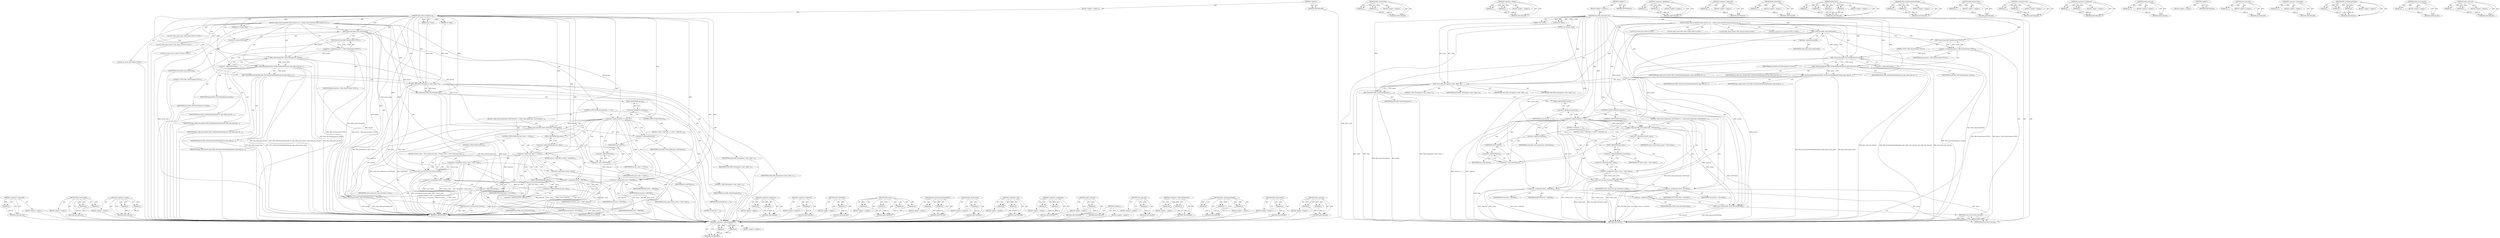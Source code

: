 digraph "wddx_stack_top" {
vulnerable_175 [label=<(METHOD,&lt;operator&gt;.indirectFieldAccess)>];
vulnerable_176 [label=<(PARAM,p1)>];
vulnerable_177 [label=<(PARAM,p2)>];
vulnerable_178 [label=<(BLOCK,&lt;empty&gt;,&lt;empty&gt;)>];
vulnerable_179 [label=<(METHOD_RETURN,ANY)>];
vulnerable_124 [label=<(METHOD,XML_SetUserData)>];
vulnerable_125 [label=<(PARAM,p1)>];
vulnerable_126 [label=<(PARAM,p2)>];
vulnerable_127 [label=<(BLOCK,&lt;empty&gt;,&lt;empty&gt;)>];
vulnerable_128 [label=<(METHOD_RETURN,ANY)>];
vulnerable_151 [label=<(METHOD,&lt;operator&gt;.equals)>];
vulnerable_152 [label=<(PARAM,p1)>];
vulnerable_153 [label=<(PARAM,p2)>];
vulnerable_154 [label=<(BLOCK,&lt;empty&gt;,&lt;empty&gt;)>];
vulnerable_155 [label=<(METHOD_RETURN,ANY)>];
vulnerable_6 [label=<(METHOD,&lt;global&gt;)<SUB>1</SUB>>];
vulnerable_7 [label=<(BLOCK,&lt;empty&gt;,&lt;empty&gt;)<SUB>1</SUB>>];
vulnerable_8 [label=<(METHOD,php_wddx_deserialize_ex)<SUB>1</SUB>>];
vulnerable_9 [label=<(PARAM,char *value)<SUB>1</SUB>>];
vulnerable_10 [label=<(PARAM,int vallen)<SUB>1</SUB>>];
vulnerable_11 [label=<(PARAM,zval *return_value)<SUB>1</SUB>>];
vulnerable_12 [label=<(BLOCK,{
	wddx_stack stack;
	XML_Parser parser;
	st_en...,{
	wddx_stack stack;
	XML_Parser parser;
	st_en...)<SUB>2</SUB>>];
vulnerable_13 [label="<(LOCAL,wddx_stack stack: wddx_stack)<SUB>3</SUB>>"];
vulnerable_14 [label="<(LOCAL,XML_Parser parser: XML_Parser)<SUB>4</SUB>>"];
vulnerable_15 [label="<(LOCAL,st_entry* ent: st_entry*)<SUB>5</SUB>>"];
vulnerable_16 [label="<(LOCAL,int retval: int)<SUB>6</SUB>>"];
vulnerable_17 [label=<(wddx_stack_init,wddx_stack_init(&amp;stack))<SUB>8</SUB>>];
vulnerable_18 [label=<(&lt;operator&gt;.addressOf,&amp;stack)<SUB>8</SUB>>];
vulnerable_19 [label=<(IDENTIFIER,stack,wddx_stack_init(&amp;stack))<SUB>8</SUB>>];
vulnerable_20 [label=<(&lt;operator&gt;.assignment,parser = XML_ParserCreate(&quot;UTF-8&quot;))<SUB>9</SUB>>];
vulnerable_21 [label=<(IDENTIFIER,parser,parser = XML_ParserCreate(&quot;UTF-8&quot;))<SUB>9</SUB>>];
vulnerable_22 [label=<(XML_ParserCreate,XML_ParserCreate(&quot;UTF-8&quot;))<SUB>9</SUB>>];
vulnerable_23 [label=<(LITERAL,&quot;UTF-8&quot;,XML_ParserCreate(&quot;UTF-8&quot;))<SUB>9</SUB>>];
vulnerable_24 [label=<(XML_SetUserData,XML_SetUserData(parser, &amp;stack))<SUB>11</SUB>>];
vulnerable_25 [label=<(IDENTIFIER,parser,XML_SetUserData(parser, &amp;stack))<SUB>11</SUB>>];
vulnerable_26 [label=<(&lt;operator&gt;.addressOf,&amp;stack)<SUB>11</SUB>>];
vulnerable_27 [label=<(IDENTIFIER,stack,XML_SetUserData(parser, &amp;stack))<SUB>11</SUB>>];
vulnerable_28 [label=<(XML_SetElementHandler,XML_SetElementHandler(parser, php_wddx_push_ele...)<SUB>12</SUB>>];
vulnerable_29 [label=<(IDENTIFIER,parser,XML_SetElementHandler(parser, php_wddx_push_ele...)<SUB>12</SUB>>];
vulnerable_30 [label=<(IDENTIFIER,php_wddx_push_element,XML_SetElementHandler(parser, php_wddx_push_ele...)<SUB>12</SUB>>];
vulnerable_31 [label=<(IDENTIFIER,php_wddx_pop_element,XML_SetElementHandler(parser, php_wddx_push_ele...)<SUB>12</SUB>>];
vulnerable_32 [label=<(XML_SetCharacterDataHandler,XML_SetCharacterDataHandler(parser, php_wddx_pr...)<SUB>13</SUB>>];
vulnerable_33 [label=<(IDENTIFIER,parser,XML_SetCharacterDataHandler(parser, php_wddx_pr...)<SUB>13</SUB>>];
vulnerable_34 [label=<(IDENTIFIER,php_wddx_process_data,XML_SetCharacterDataHandler(parser, php_wddx_pr...)<SUB>13</SUB>>];
vulnerable_35 [label=<(XML_Parse,XML_Parse(parser, value, vallen, 1))<SUB>15</SUB>>];
vulnerable_36 [label=<(IDENTIFIER,parser,XML_Parse(parser, value, vallen, 1))<SUB>15</SUB>>];
vulnerable_37 [label=<(IDENTIFIER,value,XML_Parse(parser, value, vallen, 1))<SUB>15</SUB>>];
vulnerable_38 [label=<(IDENTIFIER,vallen,XML_Parse(parser, value, vallen, 1))<SUB>15</SUB>>];
vulnerable_39 [label=<(LITERAL,1,XML_Parse(parser, value, vallen, 1))<SUB>15</SUB>>];
vulnerable_40 [label=<(XML_ParserFree,XML_ParserFree(parser))<SUB>17</SUB>>];
vulnerable_41 [label=<(IDENTIFIER,parser,XML_ParserFree(parser))<SUB>17</SUB>>];
vulnerable_42 [label=<(CONTROL_STRUCTURE,IF,if (stack.top == 1))<SUB>19</SUB>>];
vulnerable_43 [label=<(&lt;operator&gt;.equals,stack.top == 1)<SUB>19</SUB>>];
vulnerable_44 [label=<(&lt;operator&gt;.fieldAccess,stack.top)<SUB>19</SUB>>];
vulnerable_45 [label=<(IDENTIFIER,stack,stack.top == 1)<SUB>19</SUB>>];
vulnerable_46 [label=<(FIELD_IDENTIFIER,top,top)<SUB>19</SUB>>];
vulnerable_47 [label=<(LITERAL,1,stack.top == 1)<SUB>19</SUB>>];
vulnerable_48 [label=<(BLOCK,{
 		wddx_stack_top(&amp;stack, (void**)&amp;ent);
		*r...,{
 		wddx_stack_top(&amp;stack, (void**)&amp;ent);
		*r...)<SUB>19</SUB>>];
vulnerable_49 [label=<(wddx_stack_top,wddx_stack_top(&amp;stack, (void**)&amp;ent))<SUB>20</SUB>>];
vulnerable_50 [label=<(&lt;operator&gt;.addressOf,&amp;stack)<SUB>20</SUB>>];
vulnerable_51 [label=<(IDENTIFIER,stack,wddx_stack_top(&amp;stack, (void**)&amp;ent))<SUB>20</SUB>>];
vulnerable_52 [label=<(&lt;operator&gt;.cast,(void**)&amp;ent)<SUB>20</SUB>>];
vulnerable_53 [label=<(UNKNOWN,void**,void**)<SUB>20</SUB>>];
vulnerable_54 [label=<(&lt;operator&gt;.addressOf,&amp;ent)<SUB>20</SUB>>];
vulnerable_55 [label=<(IDENTIFIER,ent,(void**)&amp;ent)<SUB>20</SUB>>];
vulnerable_56 [label=<(&lt;operator&gt;.assignment,*return_value = *(ent-&gt;data))<SUB>21</SUB>>];
vulnerable_57 [label=<(&lt;operator&gt;.indirection,*return_value)<SUB>21</SUB>>];
vulnerable_58 [label=<(IDENTIFIER,return_value,*return_value = *(ent-&gt;data))<SUB>21</SUB>>];
vulnerable_59 [label=<(&lt;operator&gt;.indirection,*(ent-&gt;data))<SUB>21</SUB>>];
vulnerable_60 [label=<(&lt;operator&gt;.indirectFieldAccess,ent-&gt;data)<SUB>21</SUB>>];
vulnerable_61 [label=<(IDENTIFIER,ent,*return_value = *(ent-&gt;data))<SUB>21</SUB>>];
vulnerable_62 [label=<(FIELD_IDENTIFIER,data,data)<SUB>21</SUB>>];
vulnerable_63 [label=<(zval_copy_ctor,zval_copy_ctor(return_value))<SUB>22</SUB>>];
vulnerable_64 [label=<(IDENTIFIER,return_value,zval_copy_ctor(return_value))<SUB>22</SUB>>];
vulnerable_65 [label=<(&lt;operator&gt;.assignment,retval = SUCCESS)<SUB>23</SUB>>];
vulnerable_66 [label=<(IDENTIFIER,retval,retval = SUCCESS)<SUB>23</SUB>>];
vulnerable_67 [label=<(IDENTIFIER,SUCCESS,retval = SUCCESS)<SUB>23</SUB>>];
vulnerable_68 [label=<(CONTROL_STRUCTURE,ELSE,else)<SUB>24</SUB>>];
vulnerable_69 [label=<(BLOCK,{
 		retval = FAILURE;
 	},{
 		retval = FAILURE;
 	})<SUB>24</SUB>>];
vulnerable_70 [label=<(&lt;operator&gt;.assignment,retval = FAILURE)<SUB>25</SUB>>];
vulnerable_71 [label=<(IDENTIFIER,retval,retval = FAILURE)<SUB>25</SUB>>];
vulnerable_72 [label=<(IDENTIFIER,FAILURE,retval = FAILURE)<SUB>25</SUB>>];
vulnerable_73 [label=<(wddx_stack_destroy,wddx_stack_destroy(&amp;stack))<SUB>28</SUB>>];
vulnerable_74 [label=<(&lt;operator&gt;.addressOf,&amp;stack)<SUB>28</SUB>>];
vulnerable_75 [label=<(IDENTIFIER,stack,wddx_stack_destroy(&amp;stack))<SUB>28</SUB>>];
vulnerable_76 [label=<(RETURN,return retval;,return retval;)<SUB>30</SUB>>];
vulnerable_77 [label=<(IDENTIFIER,retval,return retval;)<SUB>30</SUB>>];
vulnerable_78 [label=<(METHOD_RETURN,int)<SUB>1</SUB>>];
vulnerable_80 [label=<(METHOD_RETURN,ANY)<SUB>1</SUB>>];
vulnerable_156 [label=<(METHOD,&lt;operator&gt;.fieldAccess)>];
vulnerable_157 [label=<(PARAM,p1)>];
vulnerable_158 [label=<(PARAM,p2)>];
vulnerable_159 [label=<(BLOCK,&lt;empty&gt;,&lt;empty&gt;)>];
vulnerable_160 [label=<(METHOD_RETURN,ANY)>];
vulnerable_111 [label=<(METHOD,&lt;operator&gt;.addressOf)>];
vulnerable_112 [label=<(PARAM,p1)>];
vulnerable_113 [label=<(BLOCK,&lt;empty&gt;,&lt;empty&gt;)>];
vulnerable_114 [label=<(METHOD_RETURN,ANY)>];
vulnerable_147 [label=<(METHOD,XML_ParserFree)>];
vulnerable_148 [label=<(PARAM,p1)>];
vulnerable_149 [label=<(BLOCK,&lt;empty&gt;,&lt;empty&gt;)>];
vulnerable_150 [label=<(METHOD_RETURN,ANY)>];
vulnerable_140 [label=<(METHOD,XML_Parse)>];
vulnerable_141 [label=<(PARAM,p1)>];
vulnerable_142 [label=<(PARAM,p2)>];
vulnerable_143 [label=<(PARAM,p3)>];
vulnerable_144 [label=<(PARAM,p4)>];
vulnerable_145 [label=<(BLOCK,&lt;empty&gt;,&lt;empty&gt;)>];
vulnerable_146 [label=<(METHOD_RETURN,ANY)>];
vulnerable_135 [label=<(METHOD,XML_SetCharacterDataHandler)>];
vulnerable_136 [label=<(PARAM,p1)>];
vulnerable_137 [label=<(PARAM,p2)>];
vulnerable_138 [label=<(BLOCK,&lt;empty&gt;,&lt;empty&gt;)>];
vulnerable_139 [label=<(METHOD_RETURN,ANY)>];
vulnerable_120 [label=<(METHOD,XML_ParserCreate)>];
vulnerable_121 [label=<(PARAM,p1)>];
vulnerable_122 [label=<(BLOCK,&lt;empty&gt;,&lt;empty&gt;)>];
vulnerable_123 [label=<(METHOD_RETURN,ANY)>];
vulnerable_166 [label=<(METHOD,&lt;operator&gt;.cast)>];
vulnerable_167 [label=<(PARAM,p1)>];
vulnerable_168 [label=<(PARAM,p2)>];
vulnerable_169 [label=<(BLOCK,&lt;empty&gt;,&lt;empty&gt;)>];
vulnerable_170 [label=<(METHOD_RETURN,ANY)>];
vulnerable_115 [label=<(METHOD,&lt;operator&gt;.assignment)>];
vulnerable_116 [label=<(PARAM,p1)>];
vulnerable_117 [label=<(PARAM,p2)>];
vulnerable_118 [label=<(BLOCK,&lt;empty&gt;,&lt;empty&gt;)>];
vulnerable_119 [label=<(METHOD_RETURN,ANY)>];
vulnerable_107 [label=<(METHOD,wddx_stack_init)>];
vulnerable_108 [label=<(PARAM,p1)>];
vulnerable_109 [label=<(BLOCK,&lt;empty&gt;,&lt;empty&gt;)>];
vulnerable_110 [label=<(METHOD_RETURN,ANY)>];
vulnerable_101 [label=<(METHOD,&lt;global&gt;)<SUB>1</SUB>>];
vulnerable_102 [label=<(BLOCK,&lt;empty&gt;,&lt;empty&gt;)>];
vulnerable_103 [label=<(METHOD_RETURN,ANY)>];
vulnerable_180 [label=<(METHOD,zval_copy_ctor)>];
vulnerable_181 [label=<(PARAM,p1)>];
vulnerable_182 [label=<(BLOCK,&lt;empty&gt;,&lt;empty&gt;)>];
vulnerable_183 [label=<(METHOD_RETURN,ANY)>];
vulnerable_171 [label=<(METHOD,&lt;operator&gt;.indirection)>];
vulnerable_172 [label=<(PARAM,p1)>];
vulnerable_173 [label=<(BLOCK,&lt;empty&gt;,&lt;empty&gt;)>];
vulnerable_174 [label=<(METHOD_RETURN,ANY)>];
vulnerable_129 [label=<(METHOD,XML_SetElementHandler)>];
vulnerable_130 [label=<(PARAM,p1)>];
vulnerable_131 [label=<(PARAM,p2)>];
vulnerable_132 [label=<(PARAM,p3)>];
vulnerable_133 [label=<(BLOCK,&lt;empty&gt;,&lt;empty&gt;)>];
vulnerable_134 [label=<(METHOD_RETURN,ANY)>];
vulnerable_184 [label=<(METHOD,wddx_stack_destroy)>];
vulnerable_185 [label=<(PARAM,p1)>];
vulnerable_186 [label=<(BLOCK,&lt;empty&gt;,&lt;empty&gt;)>];
vulnerable_187 [label=<(METHOD_RETURN,ANY)>];
vulnerable_161 [label=<(METHOD,wddx_stack_top)>];
vulnerable_162 [label=<(PARAM,p1)>];
vulnerable_163 [label=<(PARAM,p2)>];
vulnerable_164 [label=<(BLOCK,&lt;empty&gt;,&lt;empty&gt;)>];
vulnerable_165 [label=<(METHOD_RETURN,ANY)>];
fixed_188 [label=<(METHOD,&lt;operator&gt;.indirection)>];
fixed_189 [label=<(PARAM,p1)>];
fixed_190 [label=<(BLOCK,&lt;empty&gt;,&lt;empty&gt;)>];
fixed_191 [label=<(METHOD_RETURN,ANY)>];
fixed_136 [label=<(METHOD,XML_SetUserData)>];
fixed_137 [label=<(PARAM,p1)>];
fixed_138 [label=<(PARAM,p2)>];
fixed_139 [label=<(BLOCK,&lt;empty&gt;,&lt;empty&gt;)>];
fixed_140 [label=<(METHOD_RETURN,ANY)>];
fixed_163 [label=<(METHOD,&lt;operator&gt;.equals)>];
fixed_164 [label=<(PARAM,p1)>];
fixed_165 [label=<(PARAM,p2)>];
fixed_166 [label=<(BLOCK,&lt;empty&gt;,&lt;empty&gt;)>];
fixed_167 [label=<(METHOD_RETURN,ANY)>];
fixed_6 [label=<(METHOD,&lt;global&gt;)<SUB>1</SUB>>];
fixed_7 [label=<(BLOCK,&lt;empty&gt;,&lt;empty&gt;)<SUB>1</SUB>>];
fixed_8 [label=<(METHOD,php_wddx_deserialize_ex)<SUB>1</SUB>>];
fixed_9 [label=<(PARAM,char *value)<SUB>1</SUB>>];
fixed_10 [label=<(PARAM,int vallen)<SUB>1</SUB>>];
fixed_11 [label=<(PARAM,zval *return_value)<SUB>1</SUB>>];
fixed_12 [label=<(BLOCK,{
	wddx_stack stack;
	XML_Parser parser;
	st_en...,{
	wddx_stack stack;
	XML_Parser parser;
	st_en...)<SUB>2</SUB>>];
fixed_13 [label="<(LOCAL,wddx_stack stack: wddx_stack)<SUB>3</SUB>>"];
fixed_14 [label="<(LOCAL,XML_Parser parser: XML_Parser)<SUB>4</SUB>>"];
fixed_15 [label="<(LOCAL,st_entry* ent: st_entry*)<SUB>5</SUB>>"];
fixed_16 [label="<(LOCAL,int retval: int)<SUB>6</SUB>>"];
fixed_17 [label=<(wddx_stack_init,wddx_stack_init(&amp;stack))<SUB>8</SUB>>];
fixed_18 [label=<(&lt;operator&gt;.addressOf,&amp;stack)<SUB>8</SUB>>];
fixed_19 [label=<(IDENTIFIER,stack,wddx_stack_init(&amp;stack))<SUB>8</SUB>>];
fixed_20 [label=<(&lt;operator&gt;.assignment,parser = XML_ParserCreate(&quot;UTF-8&quot;))<SUB>9</SUB>>];
fixed_21 [label=<(IDENTIFIER,parser,parser = XML_ParserCreate(&quot;UTF-8&quot;))<SUB>9</SUB>>];
fixed_22 [label=<(XML_ParserCreate,XML_ParserCreate(&quot;UTF-8&quot;))<SUB>9</SUB>>];
fixed_23 [label=<(LITERAL,&quot;UTF-8&quot;,XML_ParserCreate(&quot;UTF-8&quot;))<SUB>9</SUB>>];
fixed_24 [label=<(XML_SetUserData,XML_SetUserData(parser, &amp;stack))<SUB>11</SUB>>];
fixed_25 [label=<(IDENTIFIER,parser,XML_SetUserData(parser, &amp;stack))<SUB>11</SUB>>];
fixed_26 [label=<(&lt;operator&gt;.addressOf,&amp;stack)<SUB>11</SUB>>];
fixed_27 [label=<(IDENTIFIER,stack,XML_SetUserData(parser, &amp;stack))<SUB>11</SUB>>];
fixed_28 [label=<(XML_SetElementHandler,XML_SetElementHandler(parser, php_wddx_push_ele...)<SUB>12</SUB>>];
fixed_29 [label=<(IDENTIFIER,parser,XML_SetElementHandler(parser, php_wddx_push_ele...)<SUB>12</SUB>>];
fixed_30 [label=<(IDENTIFIER,php_wddx_push_element,XML_SetElementHandler(parser, php_wddx_push_ele...)<SUB>12</SUB>>];
fixed_31 [label=<(IDENTIFIER,php_wddx_pop_element,XML_SetElementHandler(parser, php_wddx_push_ele...)<SUB>12</SUB>>];
fixed_32 [label=<(XML_SetCharacterDataHandler,XML_SetCharacterDataHandler(parser, php_wddx_pr...)<SUB>13</SUB>>];
fixed_33 [label=<(IDENTIFIER,parser,XML_SetCharacterDataHandler(parser, php_wddx_pr...)<SUB>13</SUB>>];
fixed_34 [label=<(IDENTIFIER,php_wddx_process_data,XML_SetCharacterDataHandler(parser, php_wddx_pr...)<SUB>13</SUB>>];
fixed_35 [label=<(XML_Parse,XML_Parse(parser, value, vallen, 1))<SUB>15</SUB>>];
fixed_36 [label=<(IDENTIFIER,parser,XML_Parse(parser, value, vallen, 1))<SUB>15</SUB>>];
fixed_37 [label=<(IDENTIFIER,value,XML_Parse(parser, value, vallen, 1))<SUB>15</SUB>>];
fixed_38 [label=<(IDENTIFIER,vallen,XML_Parse(parser, value, vallen, 1))<SUB>15</SUB>>];
fixed_39 [label=<(LITERAL,1,XML_Parse(parser, value, vallen, 1))<SUB>15</SUB>>];
fixed_40 [label=<(XML_ParserFree,XML_ParserFree(parser))<SUB>17</SUB>>];
fixed_41 [label=<(IDENTIFIER,parser,XML_ParserFree(parser))<SUB>17</SUB>>];
fixed_42 [label=<(CONTROL_STRUCTURE,IF,if (stack.top == 1))<SUB>19</SUB>>];
fixed_43 [label=<(&lt;operator&gt;.equals,stack.top == 1)<SUB>19</SUB>>];
fixed_44 [label=<(&lt;operator&gt;.fieldAccess,stack.top)<SUB>19</SUB>>];
fixed_45 [label=<(IDENTIFIER,stack,stack.top == 1)<SUB>19</SUB>>];
fixed_46 [label=<(FIELD_IDENTIFIER,top,top)<SUB>19</SUB>>];
fixed_47 [label=<(LITERAL,1,stack.top == 1)<SUB>19</SUB>>];
fixed_48 [label=<(BLOCK,{
 		wddx_stack_top(&amp;stack, (void**)&amp;ent);
		if...,{
 		wddx_stack_top(&amp;stack, (void**)&amp;ent);
		if...)<SUB>19</SUB>>];
fixed_49 [label=<(wddx_stack_top,wddx_stack_top(&amp;stack, (void**)&amp;ent))<SUB>20</SUB>>];
fixed_50 [label=<(&lt;operator&gt;.addressOf,&amp;stack)<SUB>20</SUB>>];
fixed_51 [label=<(IDENTIFIER,stack,wddx_stack_top(&amp;stack, (void**)&amp;ent))<SUB>20</SUB>>];
fixed_52 [label=<(&lt;operator&gt;.cast,(void**)&amp;ent)<SUB>20</SUB>>];
fixed_53 [label=<(UNKNOWN,void**,void**)<SUB>20</SUB>>];
fixed_54 [label=<(&lt;operator&gt;.addressOf,&amp;ent)<SUB>20</SUB>>];
fixed_55 [label=<(IDENTIFIER,ent,(void**)&amp;ent)<SUB>20</SUB>>];
fixed_56 [label=<(CONTROL_STRUCTURE,IF,if (ent-&gt;data == NULL))<SUB>21</SUB>>];
fixed_57 [label=<(&lt;operator&gt;.equals,ent-&gt;data == NULL)<SUB>21</SUB>>];
fixed_58 [label=<(&lt;operator&gt;.indirectFieldAccess,ent-&gt;data)<SUB>21</SUB>>];
fixed_59 [label=<(IDENTIFIER,ent,ent-&gt;data == NULL)<SUB>21</SUB>>];
fixed_60 [label=<(FIELD_IDENTIFIER,data,data)<SUB>21</SUB>>];
fixed_61 [label=<(IDENTIFIER,NULL,ent-&gt;data == NULL)<SUB>21</SUB>>];
fixed_62 [label=<(BLOCK,{
			retval = FAILURE;
		},{
			retval = FAILURE;
		})<SUB>21</SUB>>];
fixed_63 [label=<(&lt;operator&gt;.assignment,retval = FAILURE)<SUB>22</SUB>>];
fixed_64 [label=<(IDENTIFIER,retval,retval = FAILURE)<SUB>22</SUB>>];
fixed_65 [label=<(IDENTIFIER,FAILURE,retval = FAILURE)<SUB>22</SUB>>];
fixed_66 [label=<(CONTROL_STRUCTURE,ELSE,else)<SUB>23</SUB>>];
fixed_67 [label=<(BLOCK,{
			*return_value = *(ent-&gt;data);
			zval_copy...,{
			*return_value = *(ent-&gt;data);
			zval_copy...)<SUB>23</SUB>>];
fixed_68 [label=<(&lt;operator&gt;.assignment,*return_value = *(ent-&gt;data))<SUB>24</SUB>>];
fixed_69 [label=<(&lt;operator&gt;.indirection,*return_value)<SUB>24</SUB>>];
fixed_70 [label=<(IDENTIFIER,return_value,*return_value = *(ent-&gt;data))<SUB>24</SUB>>];
fixed_71 [label=<(&lt;operator&gt;.indirection,*(ent-&gt;data))<SUB>24</SUB>>];
fixed_72 [label=<(&lt;operator&gt;.indirectFieldAccess,ent-&gt;data)<SUB>24</SUB>>];
fixed_73 [label=<(IDENTIFIER,ent,*return_value = *(ent-&gt;data))<SUB>24</SUB>>];
fixed_74 [label=<(FIELD_IDENTIFIER,data,data)<SUB>24</SUB>>];
fixed_75 [label=<(zval_copy_ctor,zval_copy_ctor(return_value))<SUB>25</SUB>>];
fixed_76 [label=<(IDENTIFIER,return_value,zval_copy_ctor(return_value))<SUB>25</SUB>>];
fixed_77 [label=<(&lt;operator&gt;.assignment,retval = SUCCESS)<SUB>26</SUB>>];
fixed_78 [label=<(IDENTIFIER,retval,retval = SUCCESS)<SUB>26</SUB>>];
fixed_79 [label=<(IDENTIFIER,SUCCESS,retval = SUCCESS)<SUB>26</SUB>>];
fixed_80 [label=<(CONTROL_STRUCTURE,ELSE,else)<SUB>28</SUB>>];
fixed_81 [label=<(BLOCK,{
 		retval = FAILURE;
 	},{
 		retval = FAILURE;
 	})<SUB>28</SUB>>];
fixed_82 [label=<(&lt;operator&gt;.assignment,retval = FAILURE)<SUB>29</SUB>>];
fixed_83 [label=<(IDENTIFIER,retval,retval = FAILURE)<SUB>29</SUB>>];
fixed_84 [label=<(IDENTIFIER,FAILURE,retval = FAILURE)<SUB>29</SUB>>];
fixed_85 [label=<(wddx_stack_destroy,wddx_stack_destroy(&amp;stack))<SUB>32</SUB>>];
fixed_86 [label=<(&lt;operator&gt;.addressOf,&amp;stack)<SUB>32</SUB>>];
fixed_87 [label=<(IDENTIFIER,stack,wddx_stack_destroy(&amp;stack))<SUB>32</SUB>>];
fixed_88 [label=<(RETURN,return retval;,return retval;)<SUB>34</SUB>>];
fixed_89 [label=<(IDENTIFIER,retval,return retval;)<SUB>34</SUB>>];
fixed_90 [label=<(METHOD_RETURN,int)<SUB>1</SUB>>];
fixed_92 [label=<(METHOD_RETURN,ANY)<SUB>1</SUB>>];
fixed_168 [label=<(METHOD,&lt;operator&gt;.fieldAccess)>];
fixed_169 [label=<(PARAM,p1)>];
fixed_170 [label=<(PARAM,p2)>];
fixed_171 [label=<(BLOCK,&lt;empty&gt;,&lt;empty&gt;)>];
fixed_172 [label=<(METHOD_RETURN,ANY)>];
fixed_123 [label=<(METHOD,&lt;operator&gt;.addressOf)>];
fixed_124 [label=<(PARAM,p1)>];
fixed_125 [label=<(BLOCK,&lt;empty&gt;,&lt;empty&gt;)>];
fixed_126 [label=<(METHOD_RETURN,ANY)>];
fixed_159 [label=<(METHOD,XML_ParserFree)>];
fixed_160 [label=<(PARAM,p1)>];
fixed_161 [label=<(BLOCK,&lt;empty&gt;,&lt;empty&gt;)>];
fixed_162 [label=<(METHOD_RETURN,ANY)>];
fixed_152 [label=<(METHOD,XML_Parse)>];
fixed_153 [label=<(PARAM,p1)>];
fixed_154 [label=<(PARAM,p2)>];
fixed_155 [label=<(PARAM,p3)>];
fixed_156 [label=<(PARAM,p4)>];
fixed_157 [label=<(BLOCK,&lt;empty&gt;,&lt;empty&gt;)>];
fixed_158 [label=<(METHOD_RETURN,ANY)>];
fixed_147 [label=<(METHOD,XML_SetCharacterDataHandler)>];
fixed_148 [label=<(PARAM,p1)>];
fixed_149 [label=<(PARAM,p2)>];
fixed_150 [label=<(BLOCK,&lt;empty&gt;,&lt;empty&gt;)>];
fixed_151 [label=<(METHOD_RETURN,ANY)>];
fixed_132 [label=<(METHOD,XML_ParserCreate)>];
fixed_133 [label=<(PARAM,p1)>];
fixed_134 [label=<(BLOCK,&lt;empty&gt;,&lt;empty&gt;)>];
fixed_135 [label=<(METHOD_RETURN,ANY)>];
fixed_178 [label=<(METHOD,&lt;operator&gt;.cast)>];
fixed_179 [label=<(PARAM,p1)>];
fixed_180 [label=<(PARAM,p2)>];
fixed_181 [label=<(BLOCK,&lt;empty&gt;,&lt;empty&gt;)>];
fixed_182 [label=<(METHOD_RETURN,ANY)>];
fixed_127 [label=<(METHOD,&lt;operator&gt;.assignment)>];
fixed_128 [label=<(PARAM,p1)>];
fixed_129 [label=<(PARAM,p2)>];
fixed_130 [label=<(BLOCK,&lt;empty&gt;,&lt;empty&gt;)>];
fixed_131 [label=<(METHOD_RETURN,ANY)>];
fixed_119 [label=<(METHOD,wddx_stack_init)>];
fixed_120 [label=<(PARAM,p1)>];
fixed_121 [label=<(BLOCK,&lt;empty&gt;,&lt;empty&gt;)>];
fixed_122 [label=<(METHOD_RETURN,ANY)>];
fixed_113 [label=<(METHOD,&lt;global&gt;)<SUB>1</SUB>>];
fixed_114 [label=<(BLOCK,&lt;empty&gt;,&lt;empty&gt;)>];
fixed_115 [label=<(METHOD_RETURN,ANY)>];
fixed_192 [label=<(METHOD,zval_copy_ctor)>];
fixed_193 [label=<(PARAM,p1)>];
fixed_194 [label=<(BLOCK,&lt;empty&gt;,&lt;empty&gt;)>];
fixed_195 [label=<(METHOD_RETURN,ANY)>];
fixed_183 [label=<(METHOD,&lt;operator&gt;.indirectFieldAccess)>];
fixed_184 [label=<(PARAM,p1)>];
fixed_185 [label=<(PARAM,p2)>];
fixed_186 [label=<(BLOCK,&lt;empty&gt;,&lt;empty&gt;)>];
fixed_187 [label=<(METHOD_RETURN,ANY)>];
fixed_141 [label=<(METHOD,XML_SetElementHandler)>];
fixed_142 [label=<(PARAM,p1)>];
fixed_143 [label=<(PARAM,p2)>];
fixed_144 [label=<(PARAM,p3)>];
fixed_145 [label=<(BLOCK,&lt;empty&gt;,&lt;empty&gt;)>];
fixed_146 [label=<(METHOD_RETURN,ANY)>];
fixed_196 [label=<(METHOD,wddx_stack_destroy)>];
fixed_197 [label=<(PARAM,p1)>];
fixed_198 [label=<(BLOCK,&lt;empty&gt;,&lt;empty&gt;)>];
fixed_199 [label=<(METHOD_RETURN,ANY)>];
fixed_173 [label=<(METHOD,wddx_stack_top)>];
fixed_174 [label=<(PARAM,p1)>];
fixed_175 [label=<(PARAM,p2)>];
fixed_176 [label=<(BLOCK,&lt;empty&gt;,&lt;empty&gt;)>];
fixed_177 [label=<(METHOD_RETURN,ANY)>];
vulnerable_175 -> vulnerable_176  [key=0, label="AST: "];
vulnerable_175 -> vulnerable_176  [key=1, label="DDG: "];
vulnerable_175 -> vulnerable_178  [key=0, label="AST: "];
vulnerable_175 -> vulnerable_177  [key=0, label="AST: "];
vulnerable_175 -> vulnerable_177  [key=1, label="DDG: "];
vulnerable_175 -> vulnerable_179  [key=0, label="AST: "];
vulnerable_175 -> vulnerable_179  [key=1, label="CFG: "];
vulnerable_176 -> vulnerable_179  [key=0, label="DDG: p1"];
vulnerable_177 -> vulnerable_179  [key=0, label="DDG: p2"];
vulnerable_124 -> vulnerable_125  [key=0, label="AST: "];
vulnerable_124 -> vulnerable_125  [key=1, label="DDG: "];
vulnerable_124 -> vulnerable_127  [key=0, label="AST: "];
vulnerable_124 -> vulnerable_126  [key=0, label="AST: "];
vulnerable_124 -> vulnerable_126  [key=1, label="DDG: "];
vulnerable_124 -> vulnerable_128  [key=0, label="AST: "];
vulnerable_124 -> vulnerable_128  [key=1, label="CFG: "];
vulnerable_125 -> vulnerable_128  [key=0, label="DDG: p1"];
vulnerable_126 -> vulnerable_128  [key=0, label="DDG: p2"];
vulnerable_151 -> vulnerable_152  [key=0, label="AST: "];
vulnerable_151 -> vulnerable_152  [key=1, label="DDG: "];
vulnerable_151 -> vulnerable_154  [key=0, label="AST: "];
vulnerable_151 -> vulnerable_153  [key=0, label="AST: "];
vulnerable_151 -> vulnerable_153  [key=1, label="DDG: "];
vulnerable_151 -> vulnerable_155  [key=0, label="AST: "];
vulnerable_151 -> vulnerable_155  [key=1, label="CFG: "];
vulnerable_152 -> vulnerable_155  [key=0, label="DDG: p1"];
vulnerable_153 -> vulnerable_155  [key=0, label="DDG: p2"];
vulnerable_6 -> vulnerable_7  [key=0, label="AST: "];
vulnerable_6 -> vulnerable_80  [key=0, label="AST: "];
vulnerable_6 -> vulnerable_80  [key=1, label="CFG: "];
vulnerable_7 -> vulnerable_8  [key=0, label="AST: "];
vulnerable_8 -> vulnerable_9  [key=0, label="AST: "];
vulnerable_8 -> vulnerable_9  [key=1, label="DDG: "];
vulnerable_8 -> vulnerable_10  [key=0, label="AST: "];
vulnerable_8 -> vulnerable_10  [key=1, label="DDG: "];
vulnerable_8 -> vulnerable_11  [key=0, label="AST: "];
vulnerable_8 -> vulnerable_11  [key=1, label="DDG: "];
vulnerable_8 -> vulnerable_12  [key=0, label="AST: "];
vulnerable_8 -> vulnerable_78  [key=0, label="AST: "];
vulnerable_8 -> vulnerable_18  [key=0, label="CFG: "];
vulnerable_8 -> vulnerable_17  [key=0, label="DDG: "];
vulnerable_8 -> vulnerable_24  [key=0, label="DDG: "];
vulnerable_8 -> vulnerable_28  [key=0, label="DDG: "];
vulnerable_8 -> vulnerable_32  [key=0, label="DDG: "];
vulnerable_8 -> vulnerable_35  [key=0, label="DDG: "];
vulnerable_8 -> vulnerable_40  [key=0, label="DDG: "];
vulnerable_8 -> vulnerable_73  [key=0, label="DDG: "];
vulnerable_8 -> vulnerable_77  [key=0, label="DDG: "];
vulnerable_8 -> vulnerable_22  [key=0, label="DDG: "];
vulnerable_8 -> vulnerable_43  [key=0, label="DDG: "];
vulnerable_8 -> vulnerable_65  [key=0, label="DDG: "];
vulnerable_8 -> vulnerable_49  [key=0, label="DDG: "];
vulnerable_8 -> vulnerable_63  [key=0, label="DDG: "];
vulnerable_8 -> vulnerable_70  [key=0, label="DDG: "];
vulnerable_8 -> vulnerable_52  [key=0, label="DDG: "];
vulnerable_9 -> vulnerable_35  [key=0, label="DDG: value"];
vulnerable_10 -> vulnerable_35  [key=0, label="DDG: vallen"];
vulnerable_11 -> vulnerable_78  [key=0, label="DDG: return_value"];
vulnerable_11 -> vulnerable_63  [key=0, label="DDG: return_value"];
vulnerable_12 -> vulnerable_13  [key=0, label="AST: "];
vulnerable_12 -> vulnerable_14  [key=0, label="AST: "];
vulnerable_12 -> vulnerable_15  [key=0, label="AST: "];
vulnerable_12 -> vulnerable_16  [key=0, label="AST: "];
vulnerable_12 -> vulnerable_17  [key=0, label="AST: "];
vulnerable_12 -> vulnerable_20  [key=0, label="AST: "];
vulnerable_12 -> vulnerable_24  [key=0, label="AST: "];
vulnerable_12 -> vulnerable_28  [key=0, label="AST: "];
vulnerable_12 -> vulnerable_32  [key=0, label="AST: "];
vulnerable_12 -> vulnerable_35  [key=0, label="AST: "];
vulnerable_12 -> vulnerable_40  [key=0, label="AST: "];
vulnerable_12 -> vulnerable_42  [key=0, label="AST: "];
vulnerable_12 -> vulnerable_73  [key=0, label="AST: "];
vulnerable_12 -> vulnerable_76  [key=0, label="AST: "];
vulnerable_17 -> vulnerable_18  [key=0, label="AST: "];
vulnerable_17 -> vulnerable_22  [key=0, label="CFG: "];
vulnerable_17 -> vulnerable_78  [key=0, label="DDG: wddx_stack_init(&amp;stack)"];
vulnerable_17 -> vulnerable_24  [key=0, label="DDG: &amp;stack"];
vulnerable_17 -> vulnerable_73  [key=0, label="DDG: &amp;stack"];
vulnerable_17 -> vulnerable_43  [key=0, label="DDG: &amp;stack"];
vulnerable_17 -> vulnerable_49  [key=0, label="DDG: &amp;stack"];
vulnerable_18 -> vulnerable_19  [key=0, label="AST: "];
vulnerable_18 -> vulnerable_17  [key=0, label="CFG: "];
vulnerable_20 -> vulnerable_21  [key=0, label="AST: "];
vulnerable_20 -> vulnerable_22  [key=0, label="AST: "];
vulnerable_20 -> vulnerable_26  [key=0, label="CFG: "];
vulnerable_20 -> vulnerable_78  [key=0, label="DDG: XML_ParserCreate(&quot;UTF-8&quot;)"];
vulnerable_20 -> vulnerable_78  [key=1, label="DDG: parser = XML_ParserCreate(&quot;UTF-8&quot;)"];
vulnerable_20 -> vulnerable_24  [key=0, label="DDG: parser"];
vulnerable_22 -> vulnerable_23  [key=0, label="AST: "];
vulnerable_22 -> vulnerable_20  [key=0, label="CFG: "];
vulnerable_22 -> vulnerable_20  [key=1, label="DDG: &quot;UTF-8&quot;"];
vulnerable_24 -> vulnerable_25  [key=0, label="AST: "];
vulnerable_24 -> vulnerable_26  [key=0, label="AST: "];
vulnerable_24 -> vulnerable_28  [key=0, label="CFG: "];
vulnerable_24 -> vulnerable_28  [key=1, label="DDG: parser"];
vulnerable_24 -> vulnerable_78  [key=0, label="DDG: XML_SetUserData(parser, &amp;stack)"];
vulnerable_24 -> vulnerable_73  [key=0, label="DDG: &amp;stack"];
vulnerable_24 -> vulnerable_49  [key=0, label="DDG: &amp;stack"];
vulnerable_26 -> vulnerable_27  [key=0, label="AST: "];
vulnerable_26 -> vulnerable_24  [key=0, label="CFG: "];
vulnerable_28 -> vulnerable_29  [key=0, label="AST: "];
vulnerable_28 -> vulnerable_30  [key=0, label="AST: "];
vulnerable_28 -> vulnerable_31  [key=0, label="AST: "];
vulnerable_28 -> vulnerable_32  [key=0, label="CFG: "];
vulnerable_28 -> vulnerable_32  [key=1, label="DDG: parser"];
vulnerable_28 -> vulnerable_78  [key=0, label="DDG: php_wddx_pop_element"];
vulnerable_28 -> vulnerable_78  [key=1, label="DDG: XML_SetElementHandler(parser, php_wddx_push_element, php_wddx_pop_element)"];
vulnerable_28 -> vulnerable_78  [key=2, label="DDG: php_wddx_push_element"];
vulnerable_32 -> vulnerable_33  [key=0, label="AST: "];
vulnerable_32 -> vulnerable_34  [key=0, label="AST: "];
vulnerable_32 -> vulnerable_35  [key=0, label="CFG: "];
vulnerable_32 -> vulnerable_35  [key=1, label="DDG: parser"];
vulnerable_32 -> vulnerable_78  [key=0, label="DDG: XML_SetCharacterDataHandler(parser, php_wddx_process_data)"];
vulnerable_32 -> vulnerable_78  [key=1, label="DDG: php_wddx_process_data"];
vulnerable_35 -> vulnerable_36  [key=0, label="AST: "];
vulnerable_35 -> vulnerable_37  [key=0, label="AST: "];
vulnerable_35 -> vulnerable_38  [key=0, label="AST: "];
vulnerable_35 -> vulnerable_39  [key=0, label="AST: "];
vulnerable_35 -> vulnerable_40  [key=0, label="CFG: "];
vulnerable_35 -> vulnerable_40  [key=1, label="DDG: parser"];
vulnerable_35 -> vulnerable_78  [key=0, label="DDG: value"];
vulnerable_35 -> vulnerable_78  [key=1, label="DDG: vallen"];
vulnerable_35 -> vulnerable_78  [key=2, label="DDG: XML_Parse(parser, value, vallen, 1)"];
vulnerable_40 -> vulnerable_41  [key=0, label="AST: "];
vulnerable_40 -> vulnerable_46  [key=0, label="CFG: "];
vulnerable_40 -> vulnerable_78  [key=0, label="DDG: parser"];
vulnerable_40 -> vulnerable_78  [key=1, label="DDG: XML_ParserFree(parser)"];
vulnerable_42 -> vulnerable_43  [key=0, label="AST: "];
vulnerable_42 -> vulnerable_48  [key=0, label="AST: "];
vulnerable_42 -> vulnerable_68  [key=0, label="AST: "];
vulnerable_43 -> vulnerable_44  [key=0, label="AST: "];
vulnerable_43 -> vulnerable_47  [key=0, label="AST: "];
vulnerable_43 -> vulnerable_50  [key=0, label="CFG: "];
vulnerable_43 -> vulnerable_50  [key=1, label="CDG: "];
vulnerable_43 -> vulnerable_70  [key=0, label="CFG: "];
vulnerable_43 -> vulnerable_70  [key=1, label="CDG: "];
vulnerable_43 -> vulnerable_78  [key=0, label="DDG: stack.top"];
vulnerable_43 -> vulnerable_78  [key=1, label="DDG: stack.top == 1"];
vulnerable_43 -> vulnerable_73  [key=0, label="DDG: stack.top"];
vulnerable_43 -> vulnerable_49  [key=0, label="DDG: stack.top"];
vulnerable_43 -> vulnerable_49  [key=1, label="CDG: "];
vulnerable_43 -> vulnerable_60  [key=0, label="CDG: "];
vulnerable_43 -> vulnerable_65  [key=0, label="CDG: "];
vulnerable_43 -> vulnerable_59  [key=0, label="CDG: "];
vulnerable_43 -> vulnerable_57  [key=0, label="CDG: "];
vulnerable_43 -> vulnerable_52  [key=0, label="CDG: "];
vulnerable_43 -> vulnerable_53  [key=0, label="CDG: "];
vulnerable_43 -> vulnerable_56  [key=0, label="CDG: "];
vulnerable_43 -> vulnerable_54  [key=0, label="CDG: "];
vulnerable_43 -> vulnerable_62  [key=0, label="CDG: "];
vulnerable_43 -> vulnerable_63  [key=0, label="CDG: "];
vulnerable_44 -> vulnerable_45  [key=0, label="AST: "];
vulnerable_44 -> vulnerable_46  [key=0, label="AST: "];
vulnerable_44 -> vulnerable_43  [key=0, label="CFG: "];
vulnerable_46 -> vulnerable_44  [key=0, label="CFG: "];
vulnerable_48 -> vulnerable_49  [key=0, label="AST: "];
vulnerable_48 -> vulnerable_56  [key=0, label="AST: "];
vulnerable_48 -> vulnerable_63  [key=0, label="AST: "];
vulnerable_48 -> vulnerable_65  [key=0, label="AST: "];
vulnerable_49 -> vulnerable_50  [key=0, label="AST: "];
vulnerable_49 -> vulnerable_52  [key=0, label="AST: "];
vulnerable_49 -> vulnerable_57  [key=0, label="CFG: "];
vulnerable_49 -> vulnerable_78  [key=0, label="DDG: (void**)&amp;ent"];
vulnerable_49 -> vulnerable_78  [key=1, label="DDG: wddx_stack_top(&amp;stack, (void**)&amp;ent)"];
vulnerable_49 -> vulnerable_73  [key=0, label="DDG: &amp;stack"];
vulnerable_50 -> vulnerable_51  [key=0, label="AST: "];
vulnerable_50 -> vulnerable_53  [key=0, label="CFG: "];
vulnerable_52 -> vulnerable_53  [key=0, label="AST: "];
vulnerable_52 -> vulnerable_54  [key=0, label="AST: "];
vulnerable_52 -> vulnerable_49  [key=0, label="CFG: "];
vulnerable_52 -> vulnerable_78  [key=0, label="DDG: &amp;ent"];
vulnerable_53 -> vulnerable_54  [key=0, label="CFG: "];
vulnerable_54 -> vulnerable_55  [key=0, label="AST: "];
vulnerable_54 -> vulnerable_52  [key=0, label="CFG: "];
vulnerable_56 -> vulnerable_57  [key=0, label="AST: "];
vulnerable_56 -> vulnerable_59  [key=0, label="AST: "];
vulnerable_56 -> vulnerable_63  [key=0, label="CFG: "];
vulnerable_56 -> vulnerable_63  [key=1, label="DDG: *return_value"];
vulnerable_56 -> vulnerable_78  [key=0, label="DDG: *return_value"];
vulnerable_56 -> vulnerable_78  [key=1, label="DDG: *(ent-&gt;data)"];
vulnerable_56 -> vulnerable_78  [key=2, label="DDG: *return_value = *(ent-&gt;data)"];
vulnerable_57 -> vulnerable_58  [key=0, label="AST: "];
vulnerable_57 -> vulnerable_62  [key=0, label="CFG: "];
vulnerable_59 -> vulnerable_60  [key=0, label="AST: "];
vulnerable_59 -> vulnerable_56  [key=0, label="CFG: "];
vulnerable_60 -> vulnerable_61  [key=0, label="AST: "];
vulnerable_60 -> vulnerable_62  [key=0, label="AST: "];
vulnerable_60 -> vulnerable_59  [key=0, label="CFG: "];
vulnerable_62 -> vulnerable_60  [key=0, label="CFG: "];
vulnerable_63 -> vulnerable_64  [key=0, label="AST: "];
vulnerable_63 -> vulnerable_65  [key=0, label="CFG: "];
vulnerable_63 -> vulnerable_78  [key=0, label="DDG: return_value"];
vulnerable_63 -> vulnerable_78  [key=1, label="DDG: zval_copy_ctor(return_value)"];
vulnerable_65 -> vulnerable_66  [key=0, label="AST: "];
vulnerable_65 -> vulnerable_67  [key=0, label="AST: "];
vulnerable_65 -> vulnerable_74  [key=0, label="CFG: "];
vulnerable_65 -> vulnerable_78  [key=0, label="DDG: retval"];
vulnerable_65 -> vulnerable_78  [key=1, label="DDG: retval = SUCCESS"];
vulnerable_65 -> vulnerable_78  [key=2, label="DDG: SUCCESS"];
vulnerable_65 -> vulnerable_77  [key=0, label="DDG: retval"];
vulnerable_68 -> vulnerable_69  [key=0, label="AST: "];
vulnerable_69 -> vulnerable_70  [key=0, label="AST: "];
vulnerable_70 -> vulnerable_71  [key=0, label="AST: "];
vulnerable_70 -> vulnerable_72  [key=0, label="AST: "];
vulnerable_70 -> vulnerable_74  [key=0, label="CFG: "];
vulnerable_70 -> vulnerable_78  [key=0, label="DDG: retval"];
vulnerable_70 -> vulnerable_78  [key=1, label="DDG: retval = FAILURE"];
vulnerable_70 -> vulnerable_78  [key=2, label="DDG: FAILURE"];
vulnerable_70 -> vulnerable_77  [key=0, label="DDG: retval"];
vulnerable_73 -> vulnerable_74  [key=0, label="AST: "];
vulnerable_73 -> vulnerable_76  [key=0, label="CFG: "];
vulnerable_73 -> vulnerable_78  [key=0, label="DDG: &amp;stack"];
vulnerable_73 -> vulnerable_78  [key=1, label="DDG: wddx_stack_destroy(&amp;stack)"];
vulnerable_74 -> vulnerable_75  [key=0, label="AST: "];
vulnerable_74 -> vulnerable_73  [key=0, label="CFG: "];
vulnerable_76 -> vulnerable_77  [key=0, label="AST: "];
vulnerable_76 -> vulnerable_78  [key=0, label="CFG: "];
vulnerable_76 -> vulnerable_78  [key=1, label="DDG: &lt;RET&gt;"];
vulnerable_77 -> vulnerable_76  [key=0, label="DDG: retval"];
vulnerable_156 -> vulnerable_157  [key=0, label="AST: "];
vulnerable_156 -> vulnerable_157  [key=1, label="DDG: "];
vulnerable_156 -> vulnerable_159  [key=0, label="AST: "];
vulnerable_156 -> vulnerable_158  [key=0, label="AST: "];
vulnerable_156 -> vulnerable_158  [key=1, label="DDG: "];
vulnerable_156 -> vulnerable_160  [key=0, label="AST: "];
vulnerable_156 -> vulnerable_160  [key=1, label="CFG: "];
vulnerable_157 -> vulnerable_160  [key=0, label="DDG: p1"];
vulnerable_158 -> vulnerable_160  [key=0, label="DDG: p2"];
vulnerable_111 -> vulnerable_112  [key=0, label="AST: "];
vulnerable_111 -> vulnerable_112  [key=1, label="DDG: "];
vulnerable_111 -> vulnerable_113  [key=0, label="AST: "];
vulnerable_111 -> vulnerable_114  [key=0, label="AST: "];
vulnerable_111 -> vulnerable_114  [key=1, label="CFG: "];
vulnerable_112 -> vulnerable_114  [key=0, label="DDG: p1"];
vulnerable_147 -> vulnerable_148  [key=0, label="AST: "];
vulnerable_147 -> vulnerable_148  [key=1, label="DDG: "];
vulnerable_147 -> vulnerable_149  [key=0, label="AST: "];
vulnerable_147 -> vulnerable_150  [key=0, label="AST: "];
vulnerable_147 -> vulnerable_150  [key=1, label="CFG: "];
vulnerable_148 -> vulnerable_150  [key=0, label="DDG: p1"];
vulnerable_140 -> vulnerable_141  [key=0, label="AST: "];
vulnerable_140 -> vulnerable_141  [key=1, label="DDG: "];
vulnerable_140 -> vulnerable_145  [key=0, label="AST: "];
vulnerable_140 -> vulnerable_142  [key=0, label="AST: "];
vulnerable_140 -> vulnerable_142  [key=1, label="DDG: "];
vulnerable_140 -> vulnerable_146  [key=0, label="AST: "];
vulnerable_140 -> vulnerable_146  [key=1, label="CFG: "];
vulnerable_140 -> vulnerable_143  [key=0, label="AST: "];
vulnerable_140 -> vulnerable_143  [key=1, label="DDG: "];
vulnerable_140 -> vulnerable_144  [key=0, label="AST: "];
vulnerable_140 -> vulnerable_144  [key=1, label="DDG: "];
vulnerable_141 -> vulnerable_146  [key=0, label="DDG: p1"];
vulnerable_142 -> vulnerable_146  [key=0, label="DDG: p2"];
vulnerable_143 -> vulnerable_146  [key=0, label="DDG: p3"];
vulnerable_144 -> vulnerable_146  [key=0, label="DDG: p4"];
vulnerable_135 -> vulnerable_136  [key=0, label="AST: "];
vulnerable_135 -> vulnerable_136  [key=1, label="DDG: "];
vulnerable_135 -> vulnerable_138  [key=0, label="AST: "];
vulnerable_135 -> vulnerable_137  [key=0, label="AST: "];
vulnerable_135 -> vulnerable_137  [key=1, label="DDG: "];
vulnerable_135 -> vulnerable_139  [key=0, label="AST: "];
vulnerable_135 -> vulnerable_139  [key=1, label="CFG: "];
vulnerable_136 -> vulnerable_139  [key=0, label="DDG: p1"];
vulnerable_137 -> vulnerable_139  [key=0, label="DDG: p2"];
vulnerable_120 -> vulnerable_121  [key=0, label="AST: "];
vulnerable_120 -> vulnerable_121  [key=1, label="DDG: "];
vulnerable_120 -> vulnerable_122  [key=0, label="AST: "];
vulnerable_120 -> vulnerable_123  [key=0, label="AST: "];
vulnerable_120 -> vulnerable_123  [key=1, label="CFG: "];
vulnerable_121 -> vulnerable_123  [key=0, label="DDG: p1"];
vulnerable_166 -> vulnerable_167  [key=0, label="AST: "];
vulnerable_166 -> vulnerable_167  [key=1, label="DDG: "];
vulnerable_166 -> vulnerable_169  [key=0, label="AST: "];
vulnerable_166 -> vulnerable_168  [key=0, label="AST: "];
vulnerable_166 -> vulnerable_168  [key=1, label="DDG: "];
vulnerable_166 -> vulnerable_170  [key=0, label="AST: "];
vulnerable_166 -> vulnerable_170  [key=1, label="CFG: "];
vulnerable_167 -> vulnerable_170  [key=0, label="DDG: p1"];
vulnerable_168 -> vulnerable_170  [key=0, label="DDG: p2"];
vulnerable_115 -> vulnerable_116  [key=0, label="AST: "];
vulnerable_115 -> vulnerable_116  [key=1, label="DDG: "];
vulnerable_115 -> vulnerable_118  [key=0, label="AST: "];
vulnerable_115 -> vulnerable_117  [key=0, label="AST: "];
vulnerable_115 -> vulnerable_117  [key=1, label="DDG: "];
vulnerable_115 -> vulnerable_119  [key=0, label="AST: "];
vulnerable_115 -> vulnerable_119  [key=1, label="CFG: "];
vulnerable_116 -> vulnerable_119  [key=0, label="DDG: p1"];
vulnerable_117 -> vulnerable_119  [key=0, label="DDG: p2"];
vulnerable_107 -> vulnerable_108  [key=0, label="AST: "];
vulnerable_107 -> vulnerable_108  [key=1, label="DDG: "];
vulnerable_107 -> vulnerable_109  [key=0, label="AST: "];
vulnerable_107 -> vulnerable_110  [key=0, label="AST: "];
vulnerable_107 -> vulnerable_110  [key=1, label="CFG: "];
vulnerable_108 -> vulnerable_110  [key=0, label="DDG: p1"];
vulnerable_101 -> vulnerable_102  [key=0, label="AST: "];
vulnerable_101 -> vulnerable_103  [key=0, label="AST: "];
vulnerable_101 -> vulnerable_103  [key=1, label="CFG: "];
vulnerable_180 -> vulnerable_181  [key=0, label="AST: "];
vulnerable_180 -> vulnerable_181  [key=1, label="DDG: "];
vulnerable_180 -> vulnerable_182  [key=0, label="AST: "];
vulnerable_180 -> vulnerable_183  [key=0, label="AST: "];
vulnerable_180 -> vulnerable_183  [key=1, label="CFG: "];
vulnerable_181 -> vulnerable_183  [key=0, label="DDG: p1"];
vulnerable_171 -> vulnerable_172  [key=0, label="AST: "];
vulnerable_171 -> vulnerable_172  [key=1, label="DDG: "];
vulnerable_171 -> vulnerable_173  [key=0, label="AST: "];
vulnerable_171 -> vulnerable_174  [key=0, label="AST: "];
vulnerable_171 -> vulnerable_174  [key=1, label="CFG: "];
vulnerable_172 -> vulnerable_174  [key=0, label="DDG: p1"];
vulnerable_129 -> vulnerable_130  [key=0, label="AST: "];
vulnerable_129 -> vulnerable_130  [key=1, label="DDG: "];
vulnerable_129 -> vulnerable_133  [key=0, label="AST: "];
vulnerable_129 -> vulnerable_131  [key=0, label="AST: "];
vulnerable_129 -> vulnerable_131  [key=1, label="DDG: "];
vulnerable_129 -> vulnerable_134  [key=0, label="AST: "];
vulnerable_129 -> vulnerable_134  [key=1, label="CFG: "];
vulnerable_129 -> vulnerable_132  [key=0, label="AST: "];
vulnerable_129 -> vulnerable_132  [key=1, label="DDG: "];
vulnerable_130 -> vulnerable_134  [key=0, label="DDG: p1"];
vulnerable_131 -> vulnerable_134  [key=0, label="DDG: p2"];
vulnerable_132 -> vulnerable_134  [key=0, label="DDG: p3"];
vulnerable_184 -> vulnerable_185  [key=0, label="AST: "];
vulnerable_184 -> vulnerable_185  [key=1, label="DDG: "];
vulnerable_184 -> vulnerable_186  [key=0, label="AST: "];
vulnerable_184 -> vulnerable_187  [key=0, label="AST: "];
vulnerable_184 -> vulnerable_187  [key=1, label="CFG: "];
vulnerable_185 -> vulnerable_187  [key=0, label="DDG: p1"];
vulnerable_161 -> vulnerable_162  [key=0, label="AST: "];
vulnerable_161 -> vulnerable_162  [key=1, label="DDG: "];
vulnerable_161 -> vulnerable_164  [key=0, label="AST: "];
vulnerable_161 -> vulnerable_163  [key=0, label="AST: "];
vulnerable_161 -> vulnerable_163  [key=1, label="DDG: "];
vulnerable_161 -> vulnerable_165  [key=0, label="AST: "];
vulnerable_161 -> vulnerable_165  [key=1, label="CFG: "];
vulnerable_162 -> vulnerable_165  [key=0, label="DDG: p1"];
vulnerable_163 -> vulnerable_165  [key=0, label="DDG: p2"];
fixed_188 -> fixed_189  [key=0, label="AST: "];
fixed_188 -> fixed_189  [key=1, label="DDG: "];
fixed_188 -> fixed_190  [key=0, label="AST: "];
fixed_188 -> fixed_191  [key=0, label="AST: "];
fixed_188 -> fixed_191  [key=1, label="CFG: "];
fixed_189 -> fixed_191  [key=0, label="DDG: p1"];
fixed_190 -> vulnerable_175  [key=0];
fixed_191 -> vulnerable_175  [key=0];
fixed_136 -> fixed_137  [key=0, label="AST: "];
fixed_136 -> fixed_137  [key=1, label="DDG: "];
fixed_136 -> fixed_139  [key=0, label="AST: "];
fixed_136 -> fixed_138  [key=0, label="AST: "];
fixed_136 -> fixed_138  [key=1, label="DDG: "];
fixed_136 -> fixed_140  [key=0, label="AST: "];
fixed_136 -> fixed_140  [key=1, label="CFG: "];
fixed_137 -> fixed_140  [key=0, label="DDG: p1"];
fixed_138 -> fixed_140  [key=0, label="DDG: p2"];
fixed_139 -> vulnerable_175  [key=0];
fixed_140 -> vulnerable_175  [key=0];
fixed_163 -> fixed_164  [key=0, label="AST: "];
fixed_163 -> fixed_164  [key=1, label="DDG: "];
fixed_163 -> fixed_166  [key=0, label="AST: "];
fixed_163 -> fixed_165  [key=0, label="AST: "];
fixed_163 -> fixed_165  [key=1, label="DDG: "];
fixed_163 -> fixed_167  [key=0, label="AST: "];
fixed_163 -> fixed_167  [key=1, label="CFG: "];
fixed_164 -> fixed_167  [key=0, label="DDG: p1"];
fixed_165 -> fixed_167  [key=0, label="DDG: p2"];
fixed_166 -> vulnerable_175  [key=0];
fixed_167 -> vulnerable_175  [key=0];
fixed_6 -> fixed_7  [key=0, label="AST: "];
fixed_6 -> fixed_92  [key=0, label="AST: "];
fixed_6 -> fixed_92  [key=1, label="CFG: "];
fixed_7 -> fixed_8  [key=0, label="AST: "];
fixed_8 -> fixed_9  [key=0, label="AST: "];
fixed_8 -> fixed_9  [key=1, label="DDG: "];
fixed_8 -> fixed_10  [key=0, label="AST: "];
fixed_8 -> fixed_10  [key=1, label="DDG: "];
fixed_8 -> fixed_11  [key=0, label="AST: "];
fixed_8 -> fixed_11  [key=1, label="DDG: "];
fixed_8 -> fixed_12  [key=0, label="AST: "];
fixed_8 -> fixed_90  [key=0, label="AST: "];
fixed_8 -> fixed_18  [key=0, label="CFG: "];
fixed_8 -> fixed_17  [key=0, label="DDG: "];
fixed_8 -> fixed_24  [key=0, label="DDG: "];
fixed_8 -> fixed_28  [key=0, label="DDG: "];
fixed_8 -> fixed_32  [key=0, label="DDG: "];
fixed_8 -> fixed_35  [key=0, label="DDG: "];
fixed_8 -> fixed_40  [key=0, label="DDG: "];
fixed_8 -> fixed_85  [key=0, label="DDG: "];
fixed_8 -> fixed_89  [key=0, label="DDG: "];
fixed_8 -> fixed_22  [key=0, label="DDG: "];
fixed_8 -> fixed_43  [key=0, label="DDG: "];
fixed_8 -> fixed_49  [key=0, label="DDG: "];
fixed_8 -> fixed_82  [key=0, label="DDG: "];
fixed_8 -> fixed_52  [key=0, label="DDG: "];
fixed_8 -> fixed_57  [key=0, label="DDG: "];
fixed_8 -> fixed_63  [key=0, label="DDG: "];
fixed_8 -> fixed_77  [key=0, label="DDG: "];
fixed_8 -> fixed_75  [key=0, label="DDG: "];
fixed_9 -> fixed_35  [key=0, label="DDG: value"];
fixed_10 -> fixed_35  [key=0, label="DDG: vallen"];
fixed_11 -> fixed_90  [key=0, label="DDG: return_value"];
fixed_11 -> fixed_75  [key=0, label="DDG: return_value"];
fixed_12 -> fixed_13  [key=0, label="AST: "];
fixed_12 -> fixed_14  [key=0, label="AST: "];
fixed_12 -> fixed_15  [key=0, label="AST: "];
fixed_12 -> fixed_16  [key=0, label="AST: "];
fixed_12 -> fixed_17  [key=0, label="AST: "];
fixed_12 -> fixed_20  [key=0, label="AST: "];
fixed_12 -> fixed_24  [key=0, label="AST: "];
fixed_12 -> fixed_28  [key=0, label="AST: "];
fixed_12 -> fixed_32  [key=0, label="AST: "];
fixed_12 -> fixed_35  [key=0, label="AST: "];
fixed_12 -> fixed_40  [key=0, label="AST: "];
fixed_12 -> fixed_42  [key=0, label="AST: "];
fixed_12 -> fixed_85  [key=0, label="AST: "];
fixed_12 -> fixed_88  [key=0, label="AST: "];
fixed_13 -> vulnerable_175  [key=0];
fixed_14 -> vulnerable_175  [key=0];
fixed_15 -> vulnerable_175  [key=0];
fixed_16 -> vulnerable_175  [key=0];
fixed_17 -> fixed_18  [key=0, label="AST: "];
fixed_17 -> fixed_22  [key=0, label="CFG: "];
fixed_17 -> fixed_90  [key=0, label="DDG: wddx_stack_init(&amp;stack)"];
fixed_17 -> fixed_24  [key=0, label="DDG: &amp;stack"];
fixed_17 -> fixed_85  [key=0, label="DDG: &amp;stack"];
fixed_17 -> fixed_43  [key=0, label="DDG: &amp;stack"];
fixed_17 -> fixed_49  [key=0, label="DDG: &amp;stack"];
fixed_18 -> fixed_19  [key=0, label="AST: "];
fixed_18 -> fixed_17  [key=0, label="CFG: "];
fixed_19 -> vulnerable_175  [key=0];
fixed_20 -> fixed_21  [key=0, label="AST: "];
fixed_20 -> fixed_22  [key=0, label="AST: "];
fixed_20 -> fixed_26  [key=0, label="CFG: "];
fixed_20 -> fixed_90  [key=0, label="DDG: XML_ParserCreate(&quot;UTF-8&quot;)"];
fixed_20 -> fixed_90  [key=1, label="DDG: parser = XML_ParserCreate(&quot;UTF-8&quot;)"];
fixed_20 -> fixed_24  [key=0, label="DDG: parser"];
fixed_21 -> vulnerable_175  [key=0];
fixed_22 -> fixed_23  [key=0, label="AST: "];
fixed_22 -> fixed_20  [key=0, label="CFG: "];
fixed_22 -> fixed_20  [key=1, label="DDG: &quot;UTF-8&quot;"];
fixed_23 -> vulnerable_175  [key=0];
fixed_24 -> fixed_25  [key=0, label="AST: "];
fixed_24 -> fixed_26  [key=0, label="AST: "];
fixed_24 -> fixed_28  [key=0, label="CFG: "];
fixed_24 -> fixed_28  [key=1, label="DDG: parser"];
fixed_24 -> fixed_90  [key=0, label="DDG: XML_SetUserData(parser, &amp;stack)"];
fixed_24 -> fixed_85  [key=0, label="DDG: &amp;stack"];
fixed_24 -> fixed_49  [key=0, label="DDG: &amp;stack"];
fixed_25 -> vulnerable_175  [key=0];
fixed_26 -> fixed_27  [key=0, label="AST: "];
fixed_26 -> fixed_24  [key=0, label="CFG: "];
fixed_27 -> vulnerable_175  [key=0];
fixed_28 -> fixed_29  [key=0, label="AST: "];
fixed_28 -> fixed_30  [key=0, label="AST: "];
fixed_28 -> fixed_31  [key=0, label="AST: "];
fixed_28 -> fixed_32  [key=0, label="CFG: "];
fixed_28 -> fixed_32  [key=1, label="DDG: parser"];
fixed_28 -> fixed_90  [key=0, label="DDG: php_wddx_pop_element"];
fixed_28 -> fixed_90  [key=1, label="DDG: XML_SetElementHandler(parser, php_wddx_push_element, php_wddx_pop_element)"];
fixed_28 -> fixed_90  [key=2, label="DDG: php_wddx_push_element"];
fixed_29 -> vulnerable_175  [key=0];
fixed_30 -> vulnerable_175  [key=0];
fixed_31 -> vulnerable_175  [key=0];
fixed_32 -> fixed_33  [key=0, label="AST: "];
fixed_32 -> fixed_34  [key=0, label="AST: "];
fixed_32 -> fixed_35  [key=0, label="CFG: "];
fixed_32 -> fixed_35  [key=1, label="DDG: parser"];
fixed_32 -> fixed_90  [key=0, label="DDG: XML_SetCharacterDataHandler(parser, php_wddx_process_data)"];
fixed_32 -> fixed_90  [key=1, label="DDG: php_wddx_process_data"];
fixed_33 -> vulnerable_175  [key=0];
fixed_34 -> vulnerable_175  [key=0];
fixed_35 -> fixed_36  [key=0, label="AST: "];
fixed_35 -> fixed_37  [key=0, label="AST: "];
fixed_35 -> fixed_38  [key=0, label="AST: "];
fixed_35 -> fixed_39  [key=0, label="AST: "];
fixed_35 -> fixed_40  [key=0, label="CFG: "];
fixed_35 -> fixed_40  [key=1, label="DDG: parser"];
fixed_35 -> fixed_90  [key=0, label="DDG: value"];
fixed_35 -> fixed_90  [key=1, label="DDG: vallen"];
fixed_35 -> fixed_90  [key=2, label="DDG: XML_Parse(parser, value, vallen, 1)"];
fixed_36 -> vulnerable_175  [key=0];
fixed_37 -> vulnerable_175  [key=0];
fixed_38 -> vulnerable_175  [key=0];
fixed_39 -> vulnerable_175  [key=0];
fixed_40 -> fixed_41  [key=0, label="AST: "];
fixed_40 -> fixed_46  [key=0, label="CFG: "];
fixed_40 -> fixed_90  [key=0, label="DDG: parser"];
fixed_40 -> fixed_90  [key=1, label="DDG: XML_ParserFree(parser)"];
fixed_41 -> vulnerable_175  [key=0];
fixed_42 -> fixed_43  [key=0, label="AST: "];
fixed_42 -> fixed_48  [key=0, label="AST: "];
fixed_42 -> fixed_80  [key=0, label="AST: "];
fixed_43 -> fixed_44  [key=0, label="AST: "];
fixed_43 -> fixed_47  [key=0, label="AST: "];
fixed_43 -> fixed_50  [key=0, label="CFG: "];
fixed_43 -> fixed_50  [key=1, label="CDG: "];
fixed_43 -> fixed_82  [key=0, label="CFG: "];
fixed_43 -> fixed_82  [key=1, label="CDG: "];
fixed_43 -> fixed_90  [key=0, label="DDG: stack.top"];
fixed_43 -> fixed_90  [key=1, label="DDG: stack.top == 1"];
fixed_43 -> fixed_85  [key=0, label="DDG: stack.top"];
fixed_43 -> fixed_49  [key=0, label="DDG: stack.top"];
fixed_43 -> fixed_49  [key=1, label="CDG: "];
fixed_43 -> fixed_58  [key=0, label="CDG: "];
fixed_43 -> fixed_60  [key=0, label="CDG: "];
fixed_43 -> fixed_57  [key=0, label="CDG: "];
fixed_43 -> fixed_52  [key=0, label="CDG: "];
fixed_43 -> fixed_53  [key=0, label="CDG: "];
fixed_43 -> fixed_54  [key=0, label="CDG: "];
fixed_44 -> fixed_45  [key=0, label="AST: "];
fixed_44 -> fixed_46  [key=0, label="AST: "];
fixed_44 -> fixed_43  [key=0, label="CFG: "];
fixed_45 -> vulnerable_175  [key=0];
fixed_46 -> fixed_44  [key=0, label="CFG: "];
fixed_47 -> vulnerable_175  [key=0];
fixed_48 -> fixed_49  [key=0, label="AST: "];
fixed_48 -> fixed_56  [key=0, label="AST: "];
fixed_49 -> fixed_50  [key=0, label="AST: "];
fixed_49 -> fixed_52  [key=0, label="AST: "];
fixed_49 -> fixed_60  [key=0, label="CFG: "];
fixed_49 -> fixed_90  [key=0, label="DDG: (void**)&amp;ent"];
fixed_49 -> fixed_90  [key=1, label="DDG: wddx_stack_top(&amp;stack, (void**)&amp;ent)"];
fixed_49 -> fixed_85  [key=0, label="DDG: &amp;stack"];
fixed_50 -> fixed_51  [key=0, label="AST: "];
fixed_50 -> fixed_53  [key=0, label="CFG: "];
fixed_51 -> vulnerable_175  [key=0];
fixed_52 -> fixed_53  [key=0, label="AST: "];
fixed_52 -> fixed_54  [key=0, label="AST: "];
fixed_52 -> fixed_49  [key=0, label="CFG: "];
fixed_52 -> fixed_90  [key=0, label="DDG: &amp;ent"];
fixed_53 -> fixed_54  [key=0, label="CFG: "];
fixed_54 -> fixed_55  [key=0, label="AST: "];
fixed_54 -> fixed_52  [key=0, label="CFG: "];
fixed_55 -> vulnerable_175  [key=0];
fixed_56 -> fixed_57  [key=0, label="AST: "];
fixed_56 -> fixed_62  [key=0, label="AST: "];
fixed_56 -> fixed_66  [key=0, label="AST: "];
fixed_57 -> fixed_58  [key=0, label="AST: "];
fixed_57 -> fixed_61  [key=0, label="AST: "];
fixed_57 -> fixed_63  [key=0, label="CFG: "];
fixed_57 -> fixed_63  [key=1, label="CDG: "];
fixed_57 -> fixed_69  [key=0, label="CFG: "];
fixed_57 -> fixed_69  [key=1, label="CDG: "];
fixed_57 -> fixed_90  [key=0, label="DDG: ent-&gt;data"];
fixed_57 -> fixed_90  [key=1, label="DDG: ent-&gt;data == NULL"];
fixed_57 -> fixed_90  [key=2, label="DDG: NULL"];
fixed_57 -> fixed_68  [key=0, label="CDG: "];
fixed_57 -> fixed_77  [key=0, label="CDG: "];
fixed_57 -> fixed_71  [key=0, label="CDG: "];
fixed_57 -> fixed_75  [key=0, label="CDG: "];
fixed_57 -> fixed_72  [key=0, label="CDG: "];
fixed_57 -> fixed_74  [key=0, label="CDG: "];
fixed_58 -> fixed_59  [key=0, label="AST: "];
fixed_58 -> fixed_60  [key=0, label="AST: "];
fixed_58 -> fixed_57  [key=0, label="CFG: "];
fixed_59 -> vulnerable_175  [key=0];
fixed_60 -> fixed_58  [key=0, label="CFG: "];
fixed_61 -> vulnerable_175  [key=0];
fixed_62 -> fixed_63  [key=0, label="AST: "];
fixed_63 -> fixed_64  [key=0, label="AST: "];
fixed_63 -> fixed_65  [key=0, label="AST: "];
fixed_63 -> fixed_86  [key=0, label="CFG: "];
fixed_63 -> fixed_90  [key=0, label="DDG: retval"];
fixed_63 -> fixed_90  [key=1, label="DDG: FAILURE"];
fixed_63 -> fixed_90  [key=2, label="DDG: retval = FAILURE"];
fixed_63 -> fixed_89  [key=0, label="DDG: retval"];
fixed_64 -> vulnerable_175  [key=0];
fixed_65 -> vulnerable_175  [key=0];
fixed_66 -> fixed_67  [key=0, label="AST: "];
fixed_67 -> fixed_68  [key=0, label="AST: "];
fixed_67 -> fixed_75  [key=0, label="AST: "];
fixed_67 -> fixed_77  [key=0, label="AST: "];
fixed_68 -> fixed_69  [key=0, label="AST: "];
fixed_68 -> fixed_71  [key=0, label="AST: "];
fixed_68 -> fixed_75  [key=0, label="CFG: "];
fixed_68 -> fixed_75  [key=1, label="DDG: *return_value"];
fixed_68 -> fixed_90  [key=0, label="DDG: *return_value"];
fixed_68 -> fixed_90  [key=1, label="DDG: *(ent-&gt;data)"];
fixed_68 -> fixed_90  [key=2, label="DDG: *return_value = *(ent-&gt;data)"];
fixed_69 -> fixed_70  [key=0, label="AST: "];
fixed_69 -> fixed_74  [key=0, label="CFG: "];
fixed_70 -> vulnerable_175  [key=0];
fixed_71 -> fixed_72  [key=0, label="AST: "];
fixed_71 -> fixed_68  [key=0, label="CFG: "];
fixed_72 -> fixed_73  [key=0, label="AST: "];
fixed_72 -> fixed_74  [key=0, label="AST: "];
fixed_72 -> fixed_71  [key=0, label="CFG: "];
fixed_73 -> vulnerable_175  [key=0];
fixed_74 -> fixed_72  [key=0, label="CFG: "];
fixed_75 -> fixed_76  [key=0, label="AST: "];
fixed_75 -> fixed_77  [key=0, label="CFG: "];
fixed_75 -> fixed_90  [key=0, label="DDG: return_value"];
fixed_75 -> fixed_90  [key=1, label="DDG: zval_copy_ctor(return_value)"];
fixed_76 -> vulnerable_175  [key=0];
fixed_77 -> fixed_78  [key=0, label="AST: "];
fixed_77 -> fixed_79  [key=0, label="AST: "];
fixed_77 -> fixed_86  [key=0, label="CFG: "];
fixed_77 -> fixed_90  [key=0, label="DDG: retval"];
fixed_77 -> fixed_90  [key=1, label="DDG: retval = SUCCESS"];
fixed_77 -> fixed_90  [key=2, label="DDG: SUCCESS"];
fixed_77 -> fixed_89  [key=0, label="DDG: retval"];
fixed_78 -> vulnerable_175  [key=0];
fixed_79 -> vulnerable_175  [key=0];
fixed_80 -> fixed_81  [key=0, label="AST: "];
fixed_81 -> fixed_82  [key=0, label="AST: "];
fixed_82 -> fixed_83  [key=0, label="AST: "];
fixed_82 -> fixed_84  [key=0, label="AST: "];
fixed_82 -> fixed_86  [key=0, label="CFG: "];
fixed_82 -> fixed_90  [key=0, label="DDG: retval"];
fixed_82 -> fixed_90  [key=1, label="DDG: FAILURE"];
fixed_82 -> fixed_90  [key=2, label="DDG: retval = FAILURE"];
fixed_82 -> fixed_89  [key=0, label="DDG: retval"];
fixed_83 -> vulnerable_175  [key=0];
fixed_84 -> vulnerable_175  [key=0];
fixed_85 -> fixed_86  [key=0, label="AST: "];
fixed_85 -> fixed_88  [key=0, label="CFG: "];
fixed_85 -> fixed_90  [key=0, label="DDG: &amp;stack"];
fixed_85 -> fixed_90  [key=1, label="DDG: wddx_stack_destroy(&amp;stack)"];
fixed_86 -> fixed_87  [key=0, label="AST: "];
fixed_86 -> fixed_85  [key=0, label="CFG: "];
fixed_87 -> vulnerable_175  [key=0];
fixed_88 -> fixed_89  [key=0, label="AST: "];
fixed_88 -> fixed_90  [key=0, label="CFG: "];
fixed_88 -> fixed_90  [key=1, label="DDG: &lt;RET&gt;"];
fixed_89 -> fixed_88  [key=0, label="DDG: retval"];
fixed_90 -> vulnerable_175  [key=0];
fixed_92 -> vulnerable_175  [key=0];
fixed_168 -> fixed_169  [key=0, label="AST: "];
fixed_168 -> fixed_169  [key=1, label="DDG: "];
fixed_168 -> fixed_171  [key=0, label="AST: "];
fixed_168 -> fixed_170  [key=0, label="AST: "];
fixed_168 -> fixed_170  [key=1, label="DDG: "];
fixed_168 -> fixed_172  [key=0, label="AST: "];
fixed_168 -> fixed_172  [key=1, label="CFG: "];
fixed_169 -> fixed_172  [key=0, label="DDG: p1"];
fixed_170 -> fixed_172  [key=0, label="DDG: p2"];
fixed_171 -> vulnerable_175  [key=0];
fixed_172 -> vulnerable_175  [key=0];
fixed_123 -> fixed_124  [key=0, label="AST: "];
fixed_123 -> fixed_124  [key=1, label="DDG: "];
fixed_123 -> fixed_125  [key=0, label="AST: "];
fixed_123 -> fixed_126  [key=0, label="AST: "];
fixed_123 -> fixed_126  [key=1, label="CFG: "];
fixed_124 -> fixed_126  [key=0, label="DDG: p1"];
fixed_125 -> vulnerable_175  [key=0];
fixed_126 -> vulnerable_175  [key=0];
fixed_159 -> fixed_160  [key=0, label="AST: "];
fixed_159 -> fixed_160  [key=1, label="DDG: "];
fixed_159 -> fixed_161  [key=0, label="AST: "];
fixed_159 -> fixed_162  [key=0, label="AST: "];
fixed_159 -> fixed_162  [key=1, label="CFG: "];
fixed_160 -> fixed_162  [key=0, label="DDG: p1"];
fixed_161 -> vulnerable_175  [key=0];
fixed_162 -> vulnerable_175  [key=0];
fixed_152 -> fixed_153  [key=0, label="AST: "];
fixed_152 -> fixed_153  [key=1, label="DDG: "];
fixed_152 -> fixed_157  [key=0, label="AST: "];
fixed_152 -> fixed_154  [key=0, label="AST: "];
fixed_152 -> fixed_154  [key=1, label="DDG: "];
fixed_152 -> fixed_158  [key=0, label="AST: "];
fixed_152 -> fixed_158  [key=1, label="CFG: "];
fixed_152 -> fixed_155  [key=0, label="AST: "];
fixed_152 -> fixed_155  [key=1, label="DDG: "];
fixed_152 -> fixed_156  [key=0, label="AST: "];
fixed_152 -> fixed_156  [key=1, label="DDG: "];
fixed_153 -> fixed_158  [key=0, label="DDG: p1"];
fixed_154 -> fixed_158  [key=0, label="DDG: p2"];
fixed_155 -> fixed_158  [key=0, label="DDG: p3"];
fixed_156 -> fixed_158  [key=0, label="DDG: p4"];
fixed_157 -> vulnerable_175  [key=0];
fixed_158 -> vulnerable_175  [key=0];
fixed_147 -> fixed_148  [key=0, label="AST: "];
fixed_147 -> fixed_148  [key=1, label="DDG: "];
fixed_147 -> fixed_150  [key=0, label="AST: "];
fixed_147 -> fixed_149  [key=0, label="AST: "];
fixed_147 -> fixed_149  [key=1, label="DDG: "];
fixed_147 -> fixed_151  [key=0, label="AST: "];
fixed_147 -> fixed_151  [key=1, label="CFG: "];
fixed_148 -> fixed_151  [key=0, label="DDG: p1"];
fixed_149 -> fixed_151  [key=0, label="DDG: p2"];
fixed_150 -> vulnerable_175  [key=0];
fixed_151 -> vulnerable_175  [key=0];
fixed_132 -> fixed_133  [key=0, label="AST: "];
fixed_132 -> fixed_133  [key=1, label="DDG: "];
fixed_132 -> fixed_134  [key=0, label="AST: "];
fixed_132 -> fixed_135  [key=0, label="AST: "];
fixed_132 -> fixed_135  [key=1, label="CFG: "];
fixed_133 -> fixed_135  [key=0, label="DDG: p1"];
fixed_134 -> vulnerable_175  [key=0];
fixed_135 -> vulnerable_175  [key=0];
fixed_178 -> fixed_179  [key=0, label="AST: "];
fixed_178 -> fixed_179  [key=1, label="DDG: "];
fixed_178 -> fixed_181  [key=0, label="AST: "];
fixed_178 -> fixed_180  [key=0, label="AST: "];
fixed_178 -> fixed_180  [key=1, label="DDG: "];
fixed_178 -> fixed_182  [key=0, label="AST: "];
fixed_178 -> fixed_182  [key=1, label="CFG: "];
fixed_179 -> fixed_182  [key=0, label="DDG: p1"];
fixed_180 -> fixed_182  [key=0, label="DDG: p2"];
fixed_181 -> vulnerable_175  [key=0];
fixed_182 -> vulnerable_175  [key=0];
fixed_127 -> fixed_128  [key=0, label="AST: "];
fixed_127 -> fixed_128  [key=1, label="DDG: "];
fixed_127 -> fixed_130  [key=0, label="AST: "];
fixed_127 -> fixed_129  [key=0, label="AST: "];
fixed_127 -> fixed_129  [key=1, label="DDG: "];
fixed_127 -> fixed_131  [key=0, label="AST: "];
fixed_127 -> fixed_131  [key=1, label="CFG: "];
fixed_128 -> fixed_131  [key=0, label="DDG: p1"];
fixed_129 -> fixed_131  [key=0, label="DDG: p2"];
fixed_130 -> vulnerable_175  [key=0];
fixed_131 -> vulnerable_175  [key=0];
fixed_119 -> fixed_120  [key=0, label="AST: "];
fixed_119 -> fixed_120  [key=1, label="DDG: "];
fixed_119 -> fixed_121  [key=0, label="AST: "];
fixed_119 -> fixed_122  [key=0, label="AST: "];
fixed_119 -> fixed_122  [key=1, label="CFG: "];
fixed_120 -> fixed_122  [key=0, label="DDG: p1"];
fixed_121 -> vulnerable_175  [key=0];
fixed_122 -> vulnerable_175  [key=0];
fixed_113 -> fixed_114  [key=0, label="AST: "];
fixed_113 -> fixed_115  [key=0, label="AST: "];
fixed_113 -> fixed_115  [key=1, label="CFG: "];
fixed_114 -> vulnerable_175  [key=0];
fixed_115 -> vulnerable_175  [key=0];
fixed_192 -> fixed_193  [key=0, label="AST: "];
fixed_192 -> fixed_193  [key=1, label="DDG: "];
fixed_192 -> fixed_194  [key=0, label="AST: "];
fixed_192 -> fixed_195  [key=0, label="AST: "];
fixed_192 -> fixed_195  [key=1, label="CFG: "];
fixed_193 -> fixed_195  [key=0, label="DDG: p1"];
fixed_194 -> vulnerable_175  [key=0];
fixed_195 -> vulnerable_175  [key=0];
fixed_183 -> fixed_184  [key=0, label="AST: "];
fixed_183 -> fixed_184  [key=1, label="DDG: "];
fixed_183 -> fixed_186  [key=0, label="AST: "];
fixed_183 -> fixed_185  [key=0, label="AST: "];
fixed_183 -> fixed_185  [key=1, label="DDG: "];
fixed_183 -> fixed_187  [key=0, label="AST: "];
fixed_183 -> fixed_187  [key=1, label="CFG: "];
fixed_184 -> fixed_187  [key=0, label="DDG: p1"];
fixed_185 -> fixed_187  [key=0, label="DDG: p2"];
fixed_186 -> vulnerable_175  [key=0];
fixed_187 -> vulnerable_175  [key=0];
fixed_141 -> fixed_142  [key=0, label="AST: "];
fixed_141 -> fixed_142  [key=1, label="DDG: "];
fixed_141 -> fixed_145  [key=0, label="AST: "];
fixed_141 -> fixed_143  [key=0, label="AST: "];
fixed_141 -> fixed_143  [key=1, label="DDG: "];
fixed_141 -> fixed_146  [key=0, label="AST: "];
fixed_141 -> fixed_146  [key=1, label="CFG: "];
fixed_141 -> fixed_144  [key=0, label="AST: "];
fixed_141 -> fixed_144  [key=1, label="DDG: "];
fixed_142 -> fixed_146  [key=0, label="DDG: p1"];
fixed_143 -> fixed_146  [key=0, label="DDG: p2"];
fixed_144 -> fixed_146  [key=0, label="DDG: p3"];
fixed_145 -> vulnerable_175  [key=0];
fixed_146 -> vulnerable_175  [key=0];
fixed_196 -> fixed_197  [key=0, label="AST: "];
fixed_196 -> fixed_197  [key=1, label="DDG: "];
fixed_196 -> fixed_198  [key=0, label="AST: "];
fixed_196 -> fixed_199  [key=0, label="AST: "];
fixed_196 -> fixed_199  [key=1, label="CFG: "];
fixed_197 -> fixed_199  [key=0, label="DDG: p1"];
fixed_198 -> vulnerable_175  [key=0];
fixed_199 -> vulnerable_175  [key=0];
fixed_173 -> fixed_174  [key=0, label="AST: "];
fixed_173 -> fixed_174  [key=1, label="DDG: "];
fixed_173 -> fixed_176  [key=0, label="AST: "];
fixed_173 -> fixed_175  [key=0, label="AST: "];
fixed_173 -> fixed_175  [key=1, label="DDG: "];
fixed_173 -> fixed_177  [key=0, label="AST: "];
fixed_173 -> fixed_177  [key=1, label="CFG: "];
fixed_174 -> fixed_177  [key=0, label="DDG: p1"];
fixed_175 -> fixed_177  [key=0, label="DDG: p2"];
fixed_176 -> vulnerable_175  [key=0];
fixed_177 -> vulnerable_175  [key=0];
}
